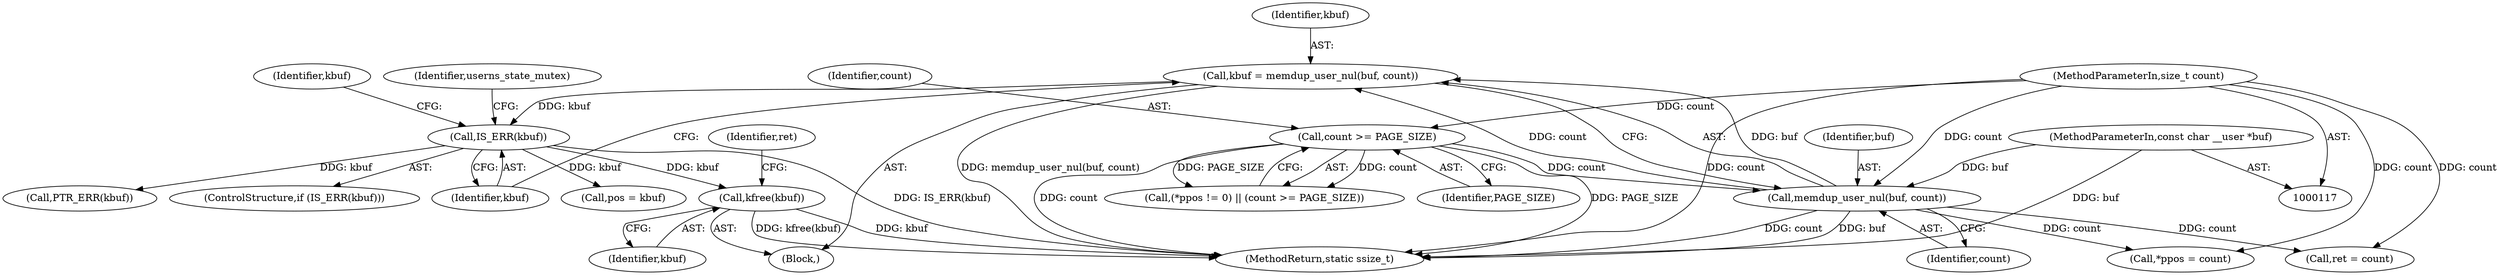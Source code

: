 digraph "0_linux_d2f007dbe7e4c9583eea6eb04d60001e85c6f1bd@API" {
"1000574" [label="(Call,kfree(kbuf))"];
"1000166" [label="(Call,IS_ERR(kbuf))"];
"1000160" [label="(Call,kbuf = memdup_user_nul(buf, count))"];
"1000162" [label="(Call,memdup_user_nul(buf, count))"];
"1000119" [label="(MethodParameterIn,const char __user *buf)"];
"1000154" [label="(Call,count >= PAGE_SIZE)"];
"1000120" [label="(MethodParameterIn,size_t count)"];
"1000164" [label="(Identifier,count)"];
"1000163" [label="(Identifier,buf)"];
"1000574" [label="(Call,kfree(kbuf))"];
"1000149" [label="(Call,(*ppos != 0) || (count >= PAGE_SIZE))"];
"1000160" [label="(Call,kbuf = memdup_user_nul(buf, count))"];
"1000155" [label="(Identifier,count)"];
"1000169" [label="(Call,PTR_ERR(kbuf))"];
"1000125" [label="(Block,)"];
"1000119" [label="(MethodParameterIn,const char __user *buf)"];
"1000205" [label="(Call,pos = kbuf)"];
"1000529" [label="(Call,*ppos = count)"];
"1000156" [label="(Identifier,PAGE_SIZE)"];
"1000166" [label="(Call,IS_ERR(kbuf))"];
"1000162" [label="(Call,memdup_user_nul(buf, count))"];
"1000165" [label="(ControlStructure,if (IS_ERR(kbuf)))"];
"1000154" [label="(Call,count >= PAGE_SIZE)"];
"1000167" [label="(Identifier,kbuf)"];
"1000170" [label="(Identifier,kbuf)"];
"1000533" [label="(Call,ret = count)"];
"1000578" [label="(MethodReturn,static ssize_t)"];
"1000173" [label="(Identifier,userns_state_mutex)"];
"1000575" [label="(Identifier,kbuf)"];
"1000577" [label="(Identifier,ret)"];
"1000161" [label="(Identifier,kbuf)"];
"1000120" [label="(MethodParameterIn,size_t count)"];
"1000574" -> "1000125"  [label="AST: "];
"1000574" -> "1000575"  [label="CFG: "];
"1000575" -> "1000574"  [label="AST: "];
"1000577" -> "1000574"  [label="CFG: "];
"1000574" -> "1000578"  [label="DDG: kbuf"];
"1000574" -> "1000578"  [label="DDG: kfree(kbuf)"];
"1000166" -> "1000574"  [label="DDG: kbuf"];
"1000166" -> "1000165"  [label="AST: "];
"1000166" -> "1000167"  [label="CFG: "];
"1000167" -> "1000166"  [label="AST: "];
"1000170" -> "1000166"  [label="CFG: "];
"1000173" -> "1000166"  [label="CFG: "];
"1000166" -> "1000578"  [label="DDG: IS_ERR(kbuf)"];
"1000160" -> "1000166"  [label="DDG: kbuf"];
"1000166" -> "1000169"  [label="DDG: kbuf"];
"1000166" -> "1000205"  [label="DDG: kbuf"];
"1000160" -> "1000125"  [label="AST: "];
"1000160" -> "1000162"  [label="CFG: "];
"1000161" -> "1000160"  [label="AST: "];
"1000162" -> "1000160"  [label="AST: "];
"1000167" -> "1000160"  [label="CFG: "];
"1000160" -> "1000578"  [label="DDG: memdup_user_nul(buf, count)"];
"1000162" -> "1000160"  [label="DDG: buf"];
"1000162" -> "1000160"  [label="DDG: count"];
"1000162" -> "1000164"  [label="CFG: "];
"1000163" -> "1000162"  [label="AST: "];
"1000164" -> "1000162"  [label="AST: "];
"1000162" -> "1000578"  [label="DDG: count"];
"1000162" -> "1000578"  [label="DDG: buf"];
"1000119" -> "1000162"  [label="DDG: buf"];
"1000154" -> "1000162"  [label="DDG: count"];
"1000120" -> "1000162"  [label="DDG: count"];
"1000162" -> "1000529"  [label="DDG: count"];
"1000162" -> "1000533"  [label="DDG: count"];
"1000119" -> "1000117"  [label="AST: "];
"1000119" -> "1000578"  [label="DDG: buf"];
"1000154" -> "1000149"  [label="AST: "];
"1000154" -> "1000156"  [label="CFG: "];
"1000155" -> "1000154"  [label="AST: "];
"1000156" -> "1000154"  [label="AST: "];
"1000149" -> "1000154"  [label="CFG: "];
"1000154" -> "1000578"  [label="DDG: count"];
"1000154" -> "1000578"  [label="DDG: PAGE_SIZE"];
"1000154" -> "1000149"  [label="DDG: count"];
"1000154" -> "1000149"  [label="DDG: PAGE_SIZE"];
"1000120" -> "1000154"  [label="DDG: count"];
"1000120" -> "1000117"  [label="AST: "];
"1000120" -> "1000578"  [label="DDG: count"];
"1000120" -> "1000529"  [label="DDG: count"];
"1000120" -> "1000533"  [label="DDG: count"];
}
